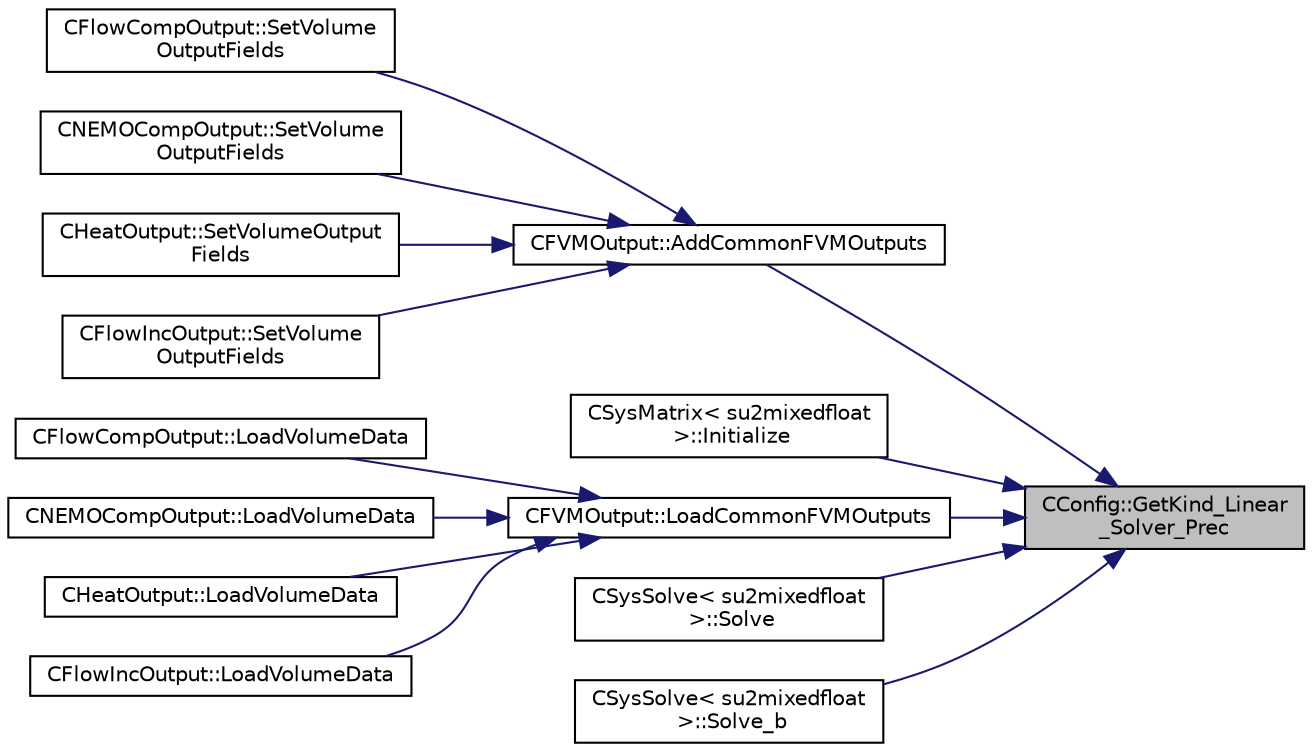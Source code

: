 digraph "CConfig::GetKind_Linear_Solver_Prec"
{
 // LATEX_PDF_SIZE
  edge [fontname="Helvetica",fontsize="10",labelfontname="Helvetica",labelfontsize="10"];
  node [fontname="Helvetica",fontsize="10",shape=record];
  rankdir="RL";
  Node1 [label="CConfig::GetKind_Linear\l_Solver_Prec",height=0.2,width=0.4,color="black", fillcolor="grey75", style="filled", fontcolor="black",tooltip="Get the kind of preconditioner for the implicit solver."];
  Node1 -> Node2 [dir="back",color="midnightblue",fontsize="10",style="solid",fontname="Helvetica"];
  Node2 [label="CFVMOutput::AddCommonFVMOutputs",height=0.2,width=0.4,color="black", fillcolor="white", style="filled",URL="$classCFVMOutput.html#a28f5b17959fcf517608df6cd6361c582",tooltip="Add common FVM outputs."];
  Node2 -> Node3 [dir="back",color="midnightblue",fontsize="10",style="solid",fontname="Helvetica"];
  Node3 [label="CFlowCompOutput::SetVolume\lOutputFields",height=0.2,width=0.4,color="black", fillcolor="white", style="filled",URL="$classCFlowCompOutput.html#a1724bb8ece7b49ccc08b1a9ebd227f85",tooltip="Set the available volume output fields."];
  Node2 -> Node4 [dir="back",color="midnightblue",fontsize="10",style="solid",fontname="Helvetica"];
  Node4 [label="CNEMOCompOutput::SetVolume\lOutputFields",height=0.2,width=0.4,color="black", fillcolor="white", style="filled",URL="$classCNEMOCompOutput.html#ae2e72ddbf5abb62c9da53098d5c861ef",tooltip="Set the available volume output fields."];
  Node2 -> Node5 [dir="back",color="midnightblue",fontsize="10",style="solid",fontname="Helvetica"];
  Node5 [label="CHeatOutput::SetVolumeOutput\lFields",height=0.2,width=0.4,color="black", fillcolor="white", style="filled",URL="$classCHeatOutput.html#afe01402c02f9a09c8a813b65b947f249",tooltip="Set the available volume output fields."];
  Node2 -> Node6 [dir="back",color="midnightblue",fontsize="10",style="solid",fontname="Helvetica"];
  Node6 [label="CFlowIncOutput::SetVolume\lOutputFields",height=0.2,width=0.4,color="black", fillcolor="white", style="filled",URL="$classCFlowIncOutput.html#a2d50d4d3b55a195d431eb426a381bcf8",tooltip="Set the available volume output fields."];
  Node1 -> Node7 [dir="back",color="midnightblue",fontsize="10",style="solid",fontname="Helvetica"];
  Node7 [label="CSysMatrix\< su2mixedfloat\l \>::Initialize",height=0.2,width=0.4,color="black", fillcolor="white", style="filled",URL="$classCSysMatrix.html#ae17220ac30c2abcc7fdd3c5dc8f04571",tooltip="Initializes the sparse matrix."];
  Node1 -> Node8 [dir="back",color="midnightblue",fontsize="10",style="solid",fontname="Helvetica"];
  Node8 [label="CFVMOutput::LoadCommonFVMOutputs",height=0.2,width=0.4,color="black", fillcolor="white", style="filled",URL="$classCFVMOutput.html#a5375edccdb847e5e4b03dc742c9c4d9e",tooltip="Load common FVM outputs."];
  Node8 -> Node9 [dir="back",color="midnightblue",fontsize="10",style="solid",fontname="Helvetica"];
  Node9 [label="CFlowCompOutput::LoadVolumeData",height=0.2,width=0.4,color="black", fillcolor="white", style="filled",URL="$classCFlowCompOutput.html#a4dbb2657e6ea72800af13ddf08789276",tooltip="Set the values of the volume output fields for a point."];
  Node8 -> Node10 [dir="back",color="midnightblue",fontsize="10",style="solid",fontname="Helvetica"];
  Node10 [label="CNEMOCompOutput::LoadVolumeData",height=0.2,width=0.4,color="black", fillcolor="white", style="filled",URL="$classCNEMOCompOutput.html#a89eba9a2ef60d470409b605e9a06140b",tooltip="Set the values of the volume output fields for a point."];
  Node8 -> Node11 [dir="back",color="midnightblue",fontsize="10",style="solid",fontname="Helvetica"];
  Node11 [label="CHeatOutput::LoadVolumeData",height=0.2,width=0.4,color="black", fillcolor="white", style="filled",URL="$classCHeatOutput.html#af768a80cffb052341a2168db77bca7f7",tooltip="Set the values of the volume output fields for a point."];
  Node8 -> Node12 [dir="back",color="midnightblue",fontsize="10",style="solid",fontname="Helvetica"];
  Node12 [label="CFlowIncOutput::LoadVolumeData",height=0.2,width=0.4,color="black", fillcolor="white", style="filled",URL="$classCFlowIncOutput.html#a72e2584bbcbcf7e3a94dae5344953f08",tooltip="Set the values of the volume output fields for a point."];
  Node1 -> Node13 [dir="back",color="midnightblue",fontsize="10",style="solid",fontname="Helvetica"];
  Node13 [label="CSysSolve\< su2mixedfloat\l \>::Solve",height=0.2,width=0.4,color="black", fillcolor="white", style="filled",URL="$classCSysSolve.html#a8b6b6ec9a70f8207cbf0b7a5c37eaef8",tooltip="Solve the linear system using a Krylov subspace method."];
  Node1 -> Node14 [dir="back",color="midnightblue",fontsize="10",style="solid",fontname="Helvetica"];
  Node14 [label="CSysSolve\< su2mixedfloat\l \>::Solve_b",height=0.2,width=0.4,color="black", fillcolor="white", style="filled",URL="$classCSysSolve.html#a070d6692abebe9e24228932f8e618925",tooltip="Solve the adjoint linear system using a Krylov subspace method."];
}
